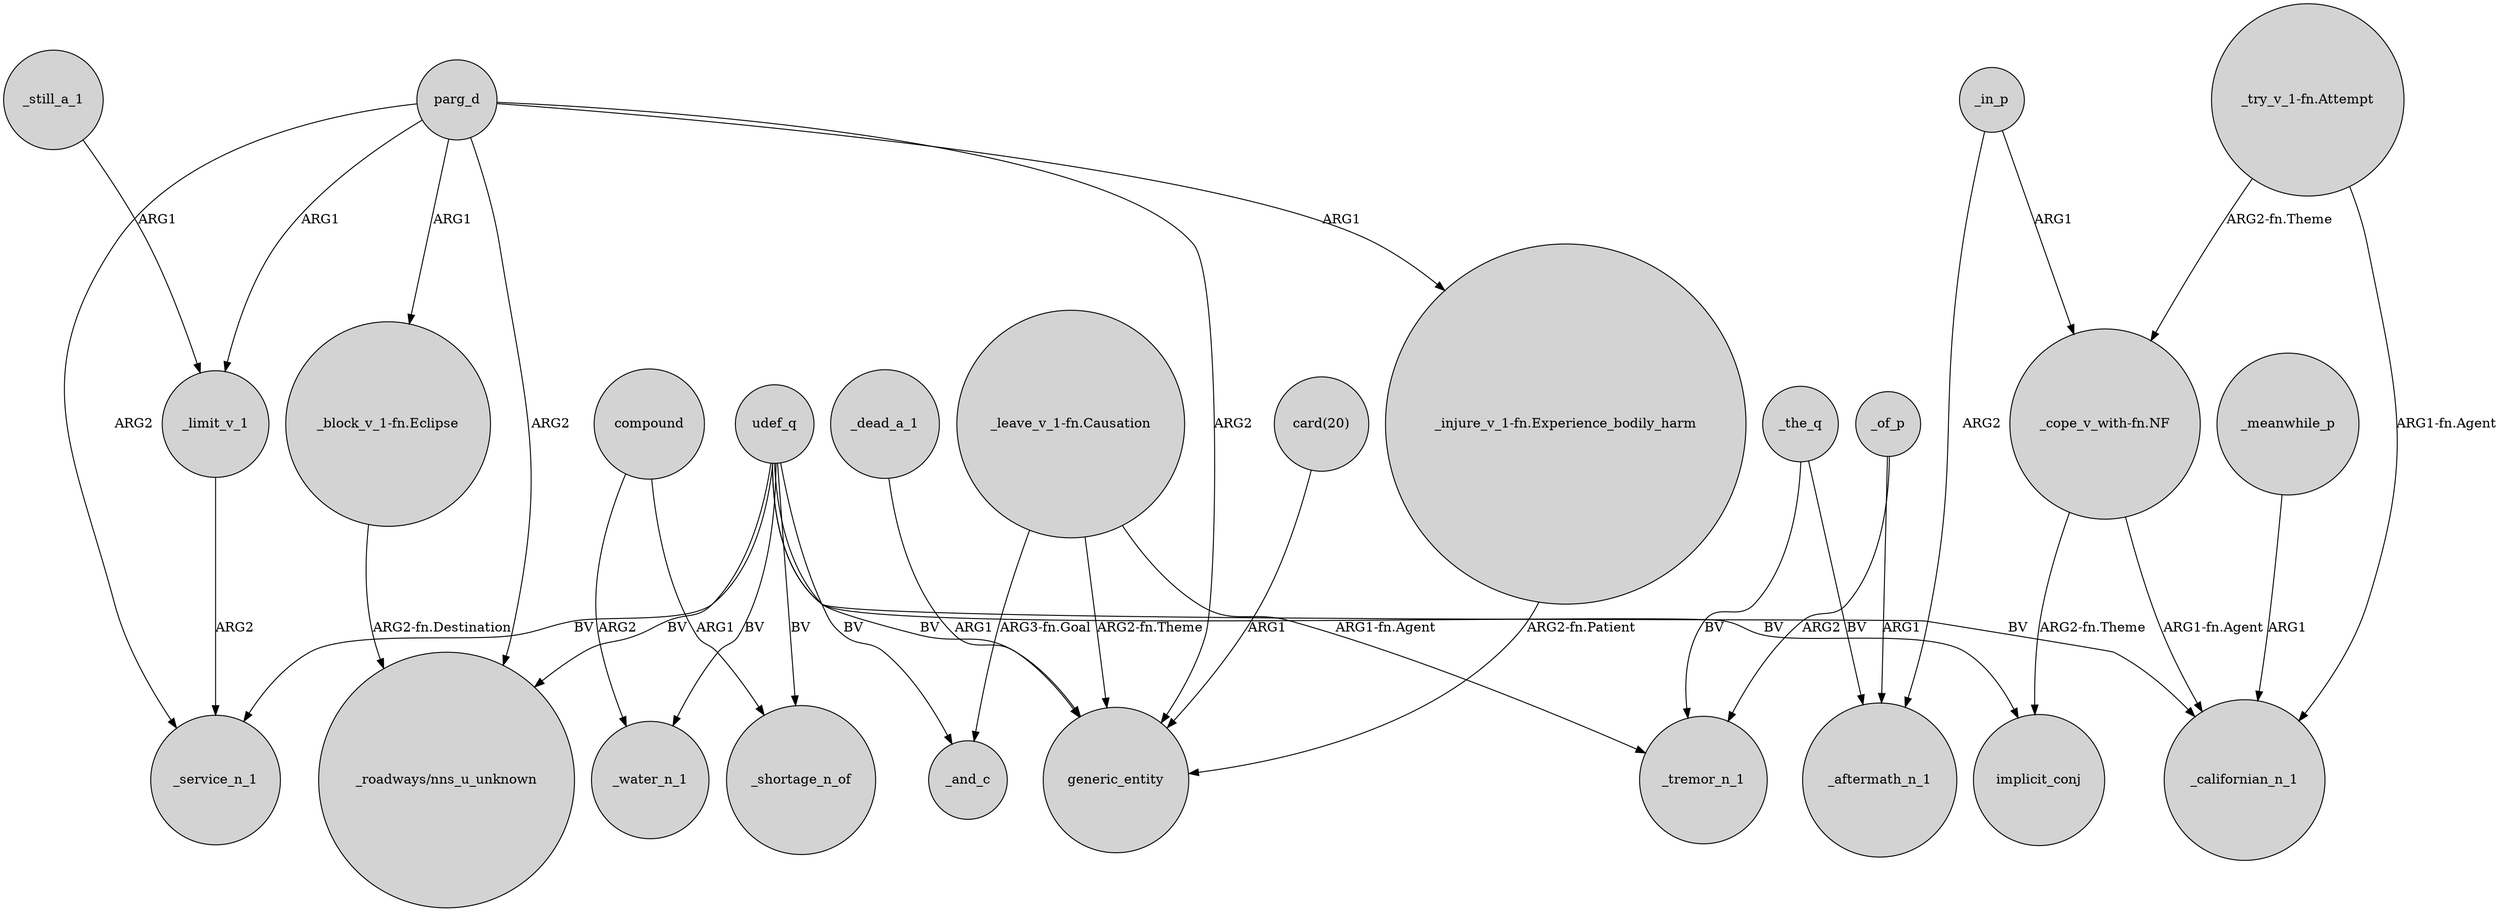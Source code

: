 digraph {
	node [shape=circle style=filled]
	parg_d -> _limit_v_1 [label=ARG1]
	"_block_v_1-fn.Eclipse" -> "_roadways/nns_u_unknown" [label="ARG2-fn.Destination"]
	parg_d -> "_roadways/nns_u_unknown" [label=ARG2]
	compound -> _shortage_n_of [label=ARG1]
	udef_q -> generic_entity [label=BV]
	parg_d -> "_injure_v_1-fn.Experience_bodily_harm" [label=ARG1]
	udef_q -> "_roadways/nns_u_unknown" [label=BV]
	parg_d -> generic_entity [label=ARG2]
	parg_d -> _service_n_1 [label=ARG2]
	udef_q -> _californian_n_1 [label=BV]
	compound -> _water_n_1 [label=ARG2]
	_in_p -> _aftermath_n_1 [label=ARG2]
	udef_q -> _shortage_n_of [label=BV]
	udef_q -> implicit_conj [label=BV]
	_in_p -> "_cope_v_with-fn.NF" [label=ARG1]
	_of_p -> _tremor_n_1 [label=ARG2]
	_meanwhile_p -> _californian_n_1 [label=ARG1]
	parg_d -> "_block_v_1-fn.Eclipse" [label=ARG1]
	_the_q -> _aftermath_n_1 [label=BV]
	udef_q -> _service_n_1 [label=BV]
	udef_q -> _water_n_1 [label=BV]
	_still_a_1 -> _limit_v_1 [label=ARG1]
	_of_p -> _aftermath_n_1 [label=ARG1]
	_dead_a_1 -> generic_entity [label=ARG1]
	_limit_v_1 -> _service_n_1 [label=ARG2]
	"_leave_v_1-fn.Causation" -> _and_c [label="ARG3-fn.Goal"]
	_the_q -> _tremor_n_1 [label=BV]
	"_try_v_1-fn.Attempt" -> "_cope_v_with-fn.NF" [label="ARG2-fn.Theme"]
	"_leave_v_1-fn.Causation" -> generic_entity [label="ARG2-fn.Theme"]
	"_cope_v_with-fn.NF" -> _californian_n_1 [label="ARG1-fn.Agent"]
	udef_q -> _and_c [label=BV]
	"_try_v_1-fn.Attempt" -> _californian_n_1 [label="ARG1-fn.Agent"]
	"_cope_v_with-fn.NF" -> implicit_conj [label="ARG2-fn.Theme"]
	"_injure_v_1-fn.Experience_bodily_harm" -> generic_entity [label="ARG2-fn.Patient"]
	"card(20)" -> generic_entity [label=ARG1]
	"_leave_v_1-fn.Causation" -> _tremor_n_1 [label="ARG1-fn.Agent"]
}
